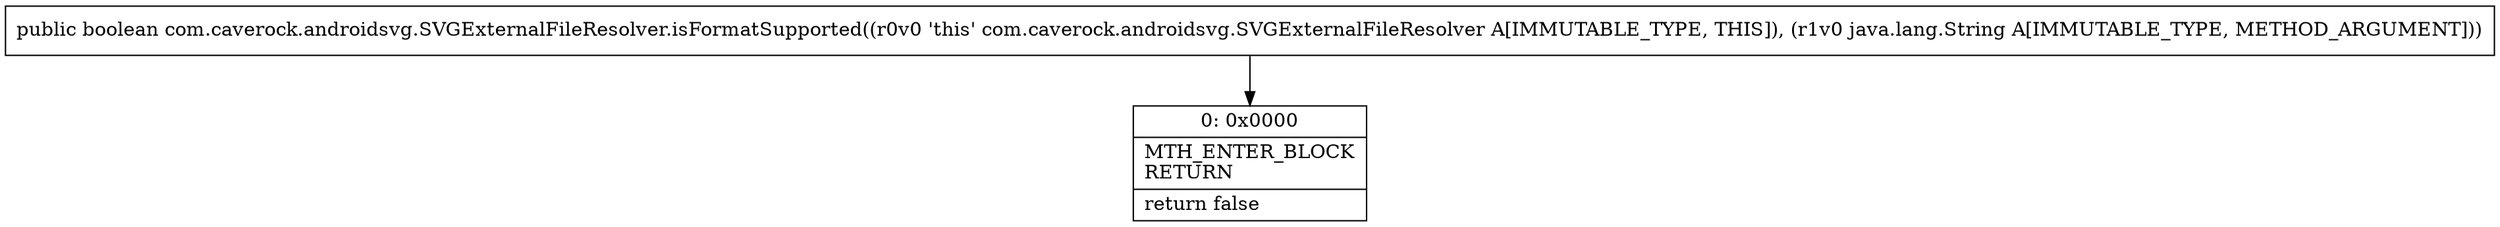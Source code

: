 digraph "CFG forcom.caverock.androidsvg.SVGExternalFileResolver.isFormatSupported(Ljava\/lang\/String;)Z" {
Node_0 [shape=record,label="{0\:\ 0x0000|MTH_ENTER_BLOCK\lRETURN\l|return false\l}"];
MethodNode[shape=record,label="{public boolean com.caverock.androidsvg.SVGExternalFileResolver.isFormatSupported((r0v0 'this' com.caverock.androidsvg.SVGExternalFileResolver A[IMMUTABLE_TYPE, THIS]), (r1v0 java.lang.String A[IMMUTABLE_TYPE, METHOD_ARGUMENT])) }"];
MethodNode -> Node_0;
}

